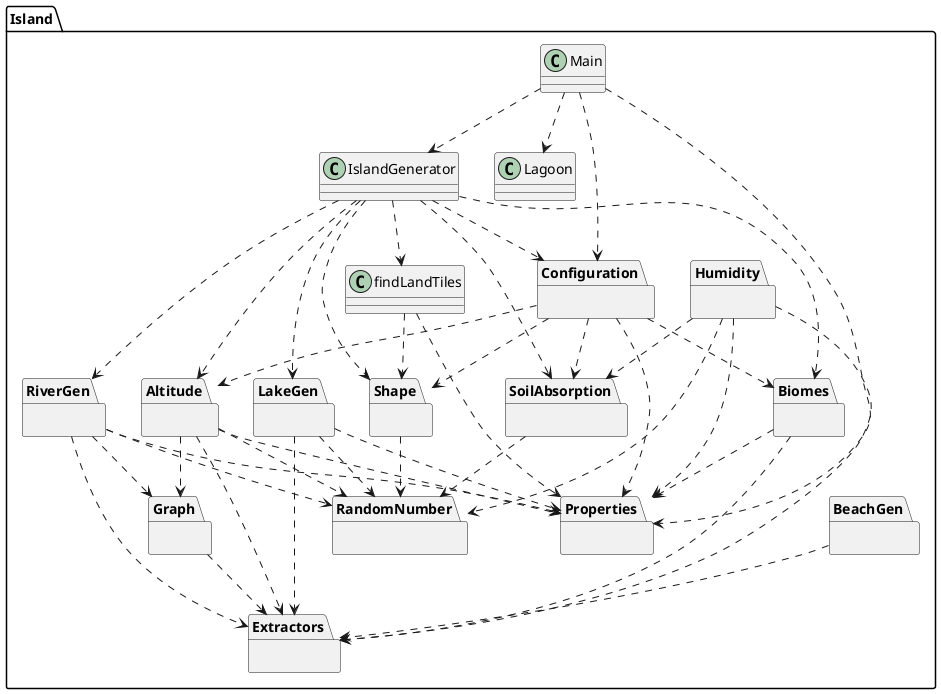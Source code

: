 @startuml

package Island {

    class Main {
       
    }
    package Altitude {

    }
    package BeachGen {

    }
    package Biomes {

    }
    package Configuration {

    }
    package Extractors {

    }
    package Graph {

    }
    package Humidity {

    }
    package LakeGen {

    }
    package Properties {

    }
    package RandomNumber {

    }
    package RiverGen {

    }
    package Shape {

    }
    package SoilAbsorption {

    }
    class findLandTiles {

    }
    class IslandGenerator {

    }
    class Lagoon {

    }

    Main ..> IslandGenerator
    Main ..> Lagoon
    Main ..> Properties
    Main ..> Configuration
    IslandGenerator ..> Configuration
    IslandGenerator ..> Altitude
    IslandGenerator ..> Shape
    IslandGenerator ..> Biomes
    IslandGenerator ..> LakeGen
    IslandGenerator ..> RiverGen
    IslandGenerator ..> SoilAbsorption
    IslandGenerator ..> findLandTiles
    SoilAbsorption ..> RandomNumber
    Shape ..> RandomNumber
    RiverGen ..> Extractors
    RiverGen ..> RandomNumber
    RiverGen ..> Properties
    RiverGen ..> Graph
    findLandTiles ..> Properties
    findLandTiles ..> Shape
    LakeGen ..> Extractors
    LakeGen ..> RandomNumber
    LakeGen ..> Properties
    Humidity ..> Extractors
    Humidity ..> RandomNumber
    Humidity ..> Properties
    Humidity ..> SoilAbsorption
    Graph ..> Extractors
    Configuration ..> Altitude
    Configuration ..> Biomes 
    Configuration ..> Properties
    Configuration ..> Shape
    Configuration ..> SoilAbsorption
    Biomes ..> Extractors
    Biomes ..> Properties
    BeachGen ..> Extractors
    Altitude ..> Extractors
    Altitude ..> Properties
    Altitude ..> Graph
    Altitude ..> RandomNumber

}


@enduml